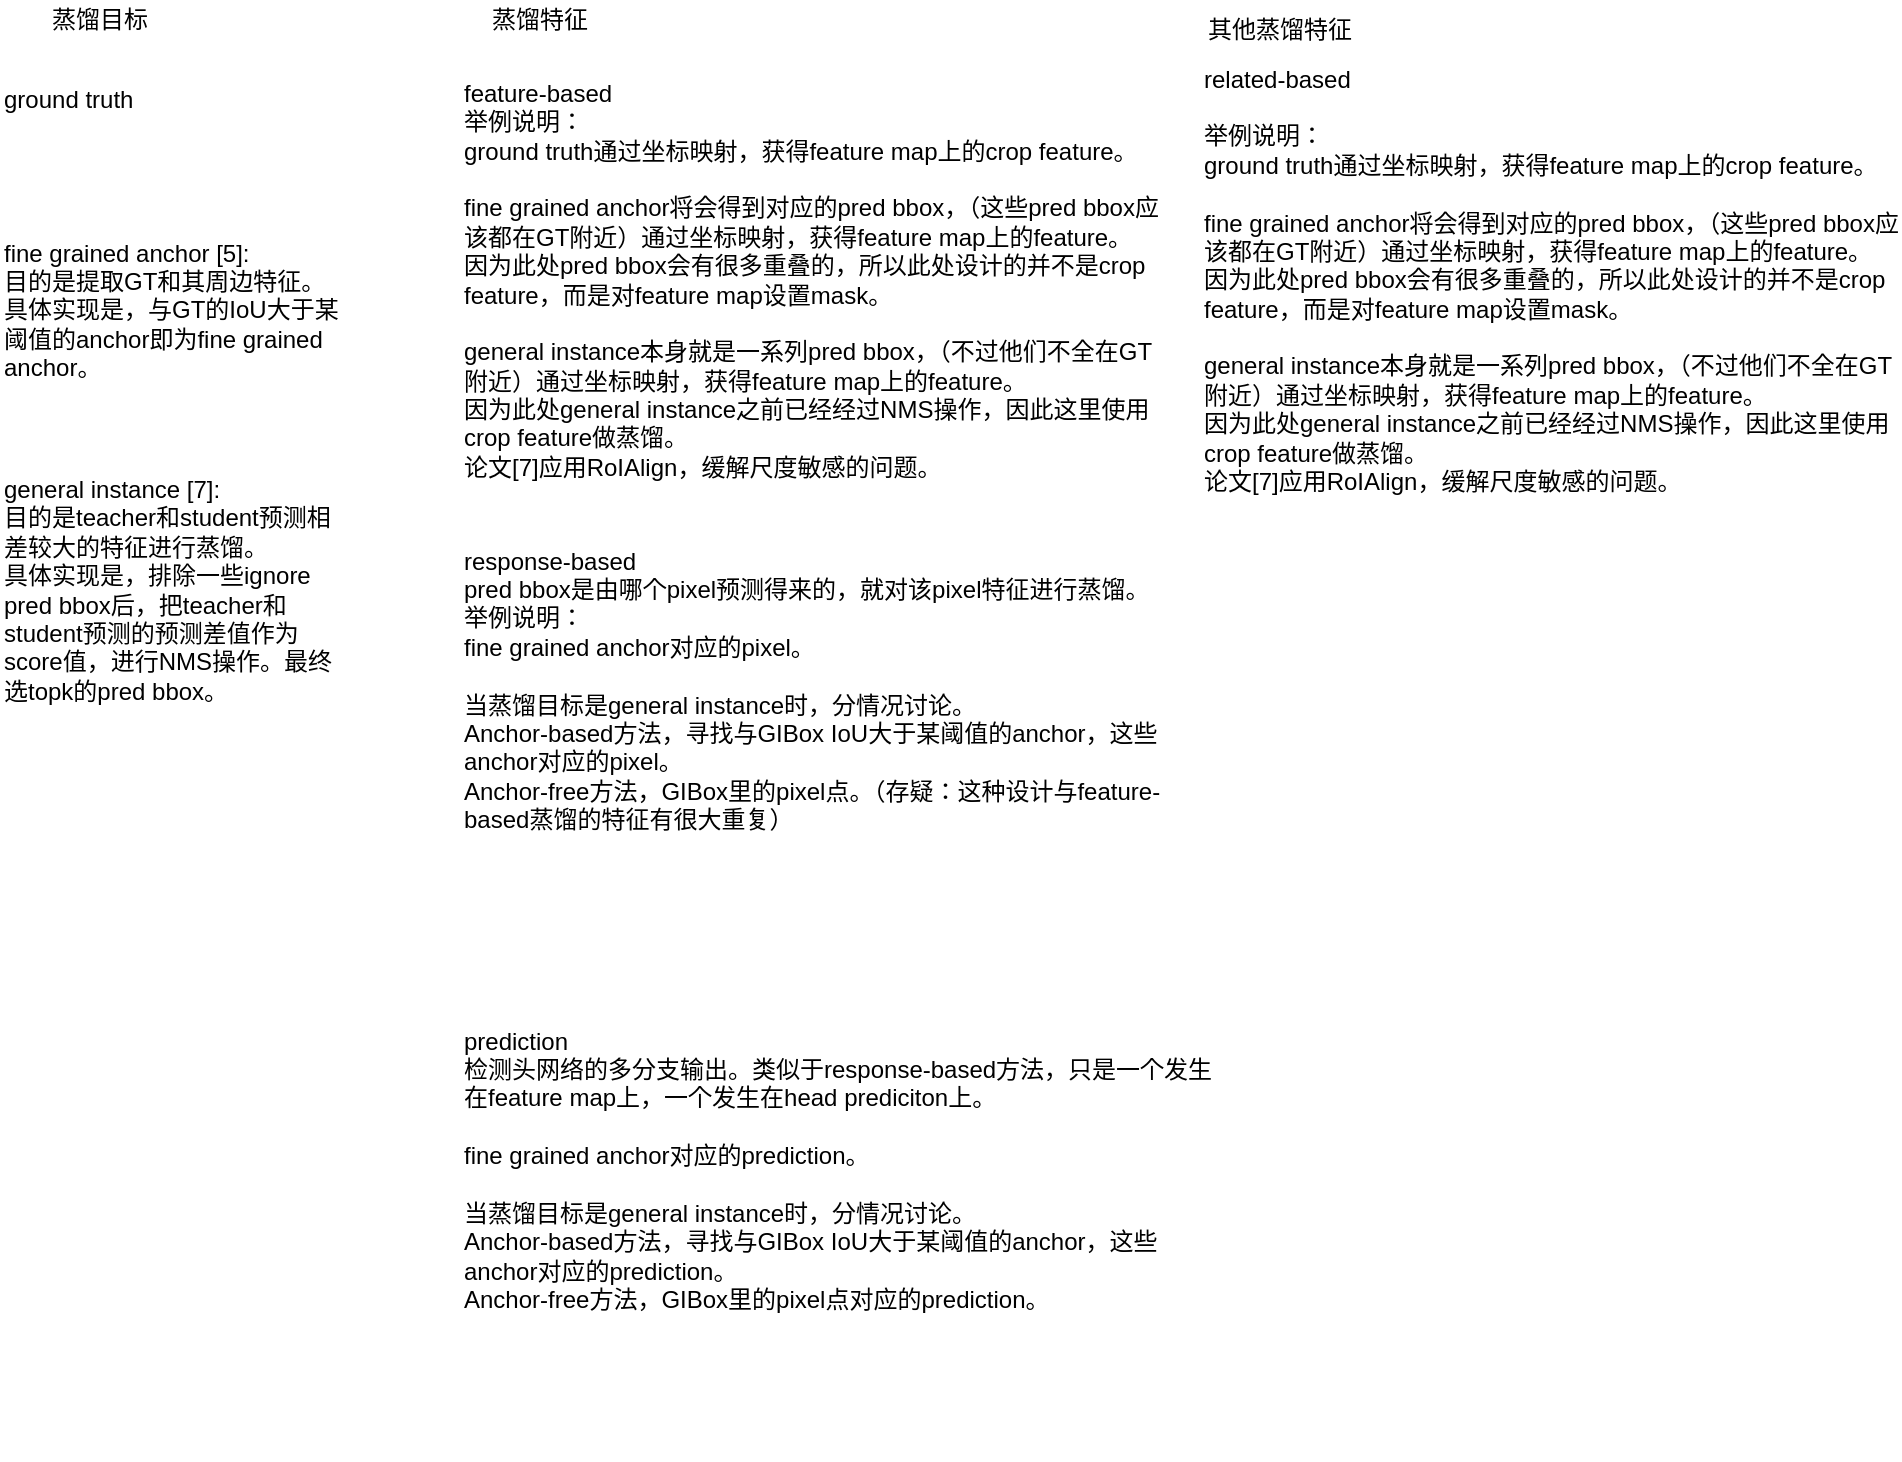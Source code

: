 <mxfile version="14.8.0" type="github">
  <diagram id="ml1PYeEhhPZTZ-uIzzCH" name="Page-1">
    <mxGraphModel dx="1026" dy="514" grid="1" gridSize="10" guides="1" tooltips="1" connect="1" arrows="1" fold="1" page="1" pageScale="1" pageWidth="827" pageHeight="1269" math="0" shadow="0">
      <root>
        <mxCell id="0" />
        <mxCell id="1" parent="0" />
        <mxCell id="SYHJZ1mB10wvJjzbVK0V-1" value="蒸馏目标" style="text;html=1;strokeColor=none;fillColor=none;align=center;verticalAlign=middle;whiteSpace=wrap;rounded=0;" vertex="1" parent="1">
          <mxGeometry x="70" y="50" width="100" height="20" as="geometry" />
        </mxCell>
        <mxCell id="SYHJZ1mB10wvJjzbVK0V-2" value="蒸馏特征" style="text;html=1;strokeColor=none;fillColor=none;align=center;verticalAlign=middle;whiteSpace=wrap;rounded=0;" vertex="1" parent="1">
          <mxGeometry x="290" y="50" width="100" height="20" as="geometry" />
        </mxCell>
        <mxCell id="SYHJZ1mB10wvJjzbVK0V-3" value="其他蒸馏特征" style="text;html=1;strokeColor=none;fillColor=none;align=center;verticalAlign=middle;whiteSpace=wrap;rounded=0;" vertex="1" parent="1">
          <mxGeometry x="650" y="50" width="120" height="30" as="geometry" />
        </mxCell>
        <mxCell id="SYHJZ1mB10wvJjzbVK0V-5" value="ground truth" style="text;html=1;strokeColor=none;fillColor=none;align=left;verticalAlign=middle;whiteSpace=wrap;rounded=0;" vertex="1" parent="1">
          <mxGeometry x="70" y="90" width="100" height="20" as="geometry" />
        </mxCell>
        <mxCell id="SYHJZ1mB10wvJjzbVK0V-6" value="feature-based&lt;br&gt;举例说明：&lt;br&gt;ground truth通过坐标映射，获得feature map上的crop feature。&lt;br&gt;&lt;br&gt;fine grained anchor将会得到对应的pred bbox，（这些pred bbox应该都在GT附近）通过坐标映射，获得feature map上的feature。&lt;br&gt;因为此处pred bbox会有很多重叠的，所以此处设计的并不是crop feature，而是对feature map设置mask。&lt;br&gt;&lt;br&gt;general instance本身就是一系列pred bbox，（不过他们不全在GT附近）通过坐标映射，获得feature map上的feature。&lt;br&gt;因为此处general instance之前已经经过NMS操作，因此这里使用crop feature做蒸馏。&lt;br&gt;论文[7]应用RoIAlign，缓解尺度敏感的问题。" style="text;html=1;strokeColor=none;fillColor=none;align=left;verticalAlign=middle;whiteSpace=wrap;rounded=0;" vertex="1" parent="1">
          <mxGeometry x="300" y="90" width="350" height="200" as="geometry" />
        </mxCell>
        <mxCell id="SYHJZ1mB10wvJjzbVK0V-8" value="fine grained anchor [5]:&lt;br&gt;目的是提取GT和其周边特征。具体实现是，与GT的IoU大于某阈值的anchor即为fine grained anchor。" style="text;html=1;strokeColor=none;fillColor=none;align=left;verticalAlign=middle;whiteSpace=wrap;rounded=0;" vertex="1" parent="1">
          <mxGeometry x="70" y="150" width="170" height="110" as="geometry" />
        </mxCell>
        <mxCell id="SYHJZ1mB10wvJjzbVK0V-9" value="general instance [7]:&lt;br&gt;目的是teacher和student预测相差较大的特征进行蒸馏。&lt;br&gt;具体实现是，排除一些ignore pred bbox后，把teacher和student预测的预测差值作为score值，进行NMS操作。最终选topk的pred bbox。" style="text;html=1;strokeColor=none;fillColor=none;align=left;verticalAlign=middle;whiteSpace=wrap;rounded=0;" vertex="1" parent="1">
          <mxGeometry x="70" y="290" width="170" height="110" as="geometry" />
        </mxCell>
        <mxCell id="SYHJZ1mB10wvJjzbVK0V-10" value="response-based&lt;br&gt;pred bbox是由哪个pixel预测得来的，就对该pixel特征进行蒸馏。&lt;br&gt;举例说明：&lt;br&gt;fine grained anchor对应的pixel。&lt;br&gt;&lt;br&gt;当蒸馏目标是general instance时，分情况讨论。&lt;br&gt;Anchor-based方法，寻找与GIBox IoU大于某阈值的anchor，这些anchor对应的pixel。&lt;br&gt;Anchor-free方法，GIBox里的pixel点。（存疑：这种设计与feature-based蒸馏的特征有很大重复）" style="text;html=1;strokeColor=none;fillColor=none;align=left;verticalAlign=middle;whiteSpace=wrap;rounded=0;" vertex="1" parent="1">
          <mxGeometry x="300" y="310" width="380" height="170" as="geometry" />
        </mxCell>
        <mxCell id="SYHJZ1mB10wvJjzbVK0V-11" value="prediction&lt;br&gt;检测头网络的多分支输出。类似于response-based方法，只是一个发生在feature map上，一个发生在head prediciton上。&lt;br&gt;&lt;br&gt;fine grained anchor对应的prediction。&lt;br&gt;&lt;br&gt;当蒸馏目标是general instance时，分情况讨论。&lt;br&gt;Anchor-based方法，寻找与GIBox IoU大于某阈值的anchor，这些anchor对应的prediction。&lt;br&gt;Anchor-free方法，GIBox里的pixel点对应的prediction。" style="text;html=1;strokeColor=none;fillColor=none;align=left;verticalAlign=middle;whiteSpace=wrap;rounded=0;" vertex="1" parent="1">
          <mxGeometry x="300" y="490" width="380" height="290" as="geometry" />
        </mxCell>
        <mxCell id="SYHJZ1mB10wvJjzbVK0V-12" value="related-based&lt;br&gt;&lt;br&gt;举例说明：&lt;br&gt;ground truth通过坐标映射，获得feature map上的crop feature。&lt;br&gt;&lt;br&gt;fine grained anchor将会得到对应的pred bbox，（这些pred bbox应该都在GT附近）通过坐标映射，获得feature map上的feature。&lt;br&gt;因为此处pred bbox会有很多重叠的，所以此处设计的并不是crop feature，而是对feature map设置mask。&lt;br&gt;&lt;br&gt;general instance本身就是一系列pred bbox，（不过他们不全在GT附近）通过坐标映射，获得feature map上的feature。&lt;br&gt;因为此处general instance之前已经经过NMS操作，因此这里使用crop feature做蒸馏。&lt;br&gt;论文[7]应用RoIAlign，缓解尺度敏感的问题。" style="text;html=1;strokeColor=none;fillColor=none;align=left;verticalAlign=middle;whiteSpace=wrap;rounded=0;" vertex="1" parent="1">
          <mxGeometry x="670" y="90" width="350" height="200" as="geometry" />
        </mxCell>
      </root>
    </mxGraphModel>
  </diagram>
</mxfile>
